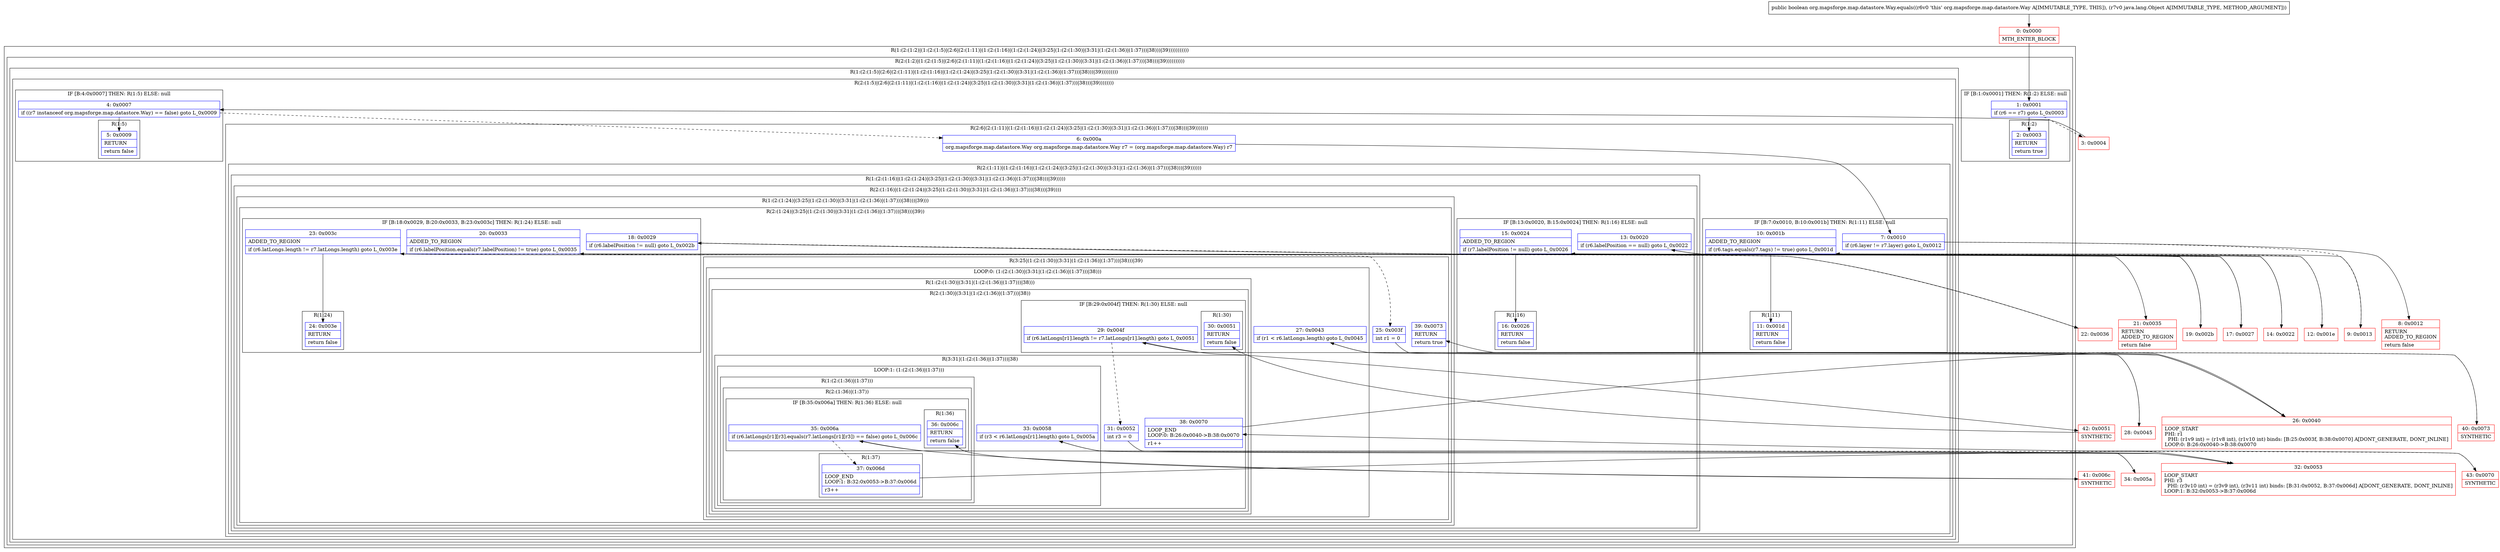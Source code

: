 digraph "CFG fororg.mapsforge.map.datastore.Way.equals(Ljava\/lang\/Object;)Z" {
subgraph cluster_Region_1255662320 {
label = "R(1:(2:(1:2)|(1:(2:(1:5)|(2:6|(2:(1:11)|(1:(2:(1:16)|(1:(2:(1:24)|(3:25|(1:(2:(1:30)|(3:31|(1:(2:(1:36)|(1:37)))|38)))|39)))))))))))";
node [shape=record,color=blue];
subgraph cluster_Region_1490298579 {
label = "R(2:(1:2)|(1:(2:(1:5)|(2:6|(2:(1:11)|(1:(2:(1:16)|(1:(2:(1:24)|(3:25|(1:(2:(1:30)|(3:31|(1:(2:(1:36)|(1:37)))|38)))|39))))))))))";
node [shape=record,color=blue];
subgraph cluster_IfRegion_468880241 {
label = "IF [B:1:0x0001] THEN: R(1:2) ELSE: null";
node [shape=record,color=blue];
Node_1 [shape=record,label="{1\:\ 0x0001|if (r6 == r7) goto L_0x0003\l}"];
subgraph cluster_Region_470067230 {
label = "R(1:2)";
node [shape=record,color=blue];
Node_2 [shape=record,label="{2\:\ 0x0003|RETURN\l|return true\l}"];
}
}
subgraph cluster_Region_1773209868 {
label = "R(1:(2:(1:5)|(2:6|(2:(1:11)|(1:(2:(1:16)|(1:(2:(1:24)|(3:25|(1:(2:(1:30)|(3:31|(1:(2:(1:36)|(1:37)))|38)))|39)))))))))";
node [shape=record,color=blue];
subgraph cluster_Region_279599191 {
label = "R(2:(1:5)|(2:6|(2:(1:11)|(1:(2:(1:16)|(1:(2:(1:24)|(3:25|(1:(2:(1:30)|(3:31|(1:(2:(1:36)|(1:37)))|38)))|39))))))))";
node [shape=record,color=blue];
subgraph cluster_IfRegion_520937520 {
label = "IF [B:4:0x0007] THEN: R(1:5) ELSE: null";
node [shape=record,color=blue];
Node_4 [shape=record,label="{4\:\ 0x0007|if ((r7 instanceof org.mapsforge.map.datastore.Way) == false) goto L_0x0009\l}"];
subgraph cluster_Region_645001111 {
label = "R(1:5)";
node [shape=record,color=blue];
Node_5 [shape=record,label="{5\:\ 0x0009|RETURN\l|return false\l}"];
}
}
subgraph cluster_Region_1502831147 {
label = "R(2:6|(2:(1:11)|(1:(2:(1:16)|(1:(2:(1:24)|(3:25|(1:(2:(1:30)|(3:31|(1:(2:(1:36)|(1:37)))|38)))|39)))))))";
node [shape=record,color=blue];
Node_6 [shape=record,label="{6\:\ 0x000a|org.mapsforge.map.datastore.Way org.mapsforge.map.datastore.Way r7 = (org.mapsforge.map.datastore.Way) r7\l}"];
subgraph cluster_Region_1198091068 {
label = "R(2:(1:11)|(1:(2:(1:16)|(1:(2:(1:24)|(3:25|(1:(2:(1:30)|(3:31|(1:(2:(1:36)|(1:37)))|38)))|39))))))";
node [shape=record,color=blue];
subgraph cluster_IfRegion_549799058 {
label = "IF [B:7:0x0010, B:10:0x001b] THEN: R(1:11) ELSE: null";
node [shape=record,color=blue];
Node_7 [shape=record,label="{7\:\ 0x0010|if (r6.layer != r7.layer) goto L_0x0012\l}"];
Node_10 [shape=record,label="{10\:\ 0x001b|ADDED_TO_REGION\l|if (r6.tags.equals(r7.tags) != true) goto L_0x001d\l}"];
subgraph cluster_Region_96725862 {
label = "R(1:11)";
node [shape=record,color=blue];
Node_11 [shape=record,label="{11\:\ 0x001d|RETURN\l|return false\l}"];
}
}
subgraph cluster_Region_2100729486 {
label = "R(1:(2:(1:16)|(1:(2:(1:24)|(3:25|(1:(2:(1:30)|(3:31|(1:(2:(1:36)|(1:37)))|38)))|39)))))";
node [shape=record,color=blue];
subgraph cluster_Region_1410515944 {
label = "R(2:(1:16)|(1:(2:(1:24)|(3:25|(1:(2:(1:30)|(3:31|(1:(2:(1:36)|(1:37)))|38)))|39))))";
node [shape=record,color=blue];
subgraph cluster_IfRegion_1956881486 {
label = "IF [B:13:0x0020, B:15:0x0024] THEN: R(1:16) ELSE: null";
node [shape=record,color=blue];
Node_13 [shape=record,label="{13\:\ 0x0020|if (r6.labelPosition == null) goto L_0x0022\l}"];
Node_15 [shape=record,label="{15\:\ 0x0024|ADDED_TO_REGION\l|if (r7.labelPosition != null) goto L_0x0026\l}"];
subgraph cluster_Region_1479439069 {
label = "R(1:16)";
node [shape=record,color=blue];
Node_16 [shape=record,label="{16\:\ 0x0026|RETURN\l|return false\l}"];
}
}
subgraph cluster_Region_1110194789 {
label = "R(1:(2:(1:24)|(3:25|(1:(2:(1:30)|(3:31|(1:(2:(1:36)|(1:37)))|38)))|39)))";
node [shape=record,color=blue];
subgraph cluster_Region_191317576 {
label = "R(2:(1:24)|(3:25|(1:(2:(1:30)|(3:31|(1:(2:(1:36)|(1:37)))|38)))|39))";
node [shape=record,color=blue];
subgraph cluster_IfRegion_1084230788 {
label = "IF [B:18:0x0029, B:20:0x0033, B:23:0x003c] THEN: R(1:24) ELSE: null";
node [shape=record,color=blue];
Node_18 [shape=record,label="{18\:\ 0x0029|if (r6.labelPosition != null) goto L_0x002b\l}"];
Node_20 [shape=record,label="{20\:\ 0x0033|ADDED_TO_REGION\l|if (r6.labelPosition.equals(r7.labelPosition) != true) goto L_0x0035\l}"];
Node_23 [shape=record,label="{23\:\ 0x003c|ADDED_TO_REGION\l|if (r6.latLongs.length != r7.latLongs.length) goto L_0x003e\l}"];
subgraph cluster_Region_1235798351 {
label = "R(1:24)";
node [shape=record,color=blue];
Node_24 [shape=record,label="{24\:\ 0x003e|RETURN\l|return false\l}"];
}
}
subgraph cluster_Region_1642319104 {
label = "R(3:25|(1:(2:(1:30)|(3:31|(1:(2:(1:36)|(1:37)))|38)))|39)";
node [shape=record,color=blue];
Node_25 [shape=record,label="{25\:\ 0x003f|int r1 = 0\l}"];
subgraph cluster_LoopRegion_568797588 {
label = "LOOP:0: (1:(2:(1:30)|(3:31|(1:(2:(1:36)|(1:37)))|38)))";
node [shape=record,color=blue];
Node_27 [shape=record,label="{27\:\ 0x0043|if (r1 \< r6.latLongs.length) goto L_0x0045\l}"];
subgraph cluster_Region_1648095805 {
label = "R(1:(2:(1:30)|(3:31|(1:(2:(1:36)|(1:37)))|38)))";
node [shape=record,color=blue];
subgraph cluster_Region_1097270029 {
label = "R(2:(1:30)|(3:31|(1:(2:(1:36)|(1:37)))|38))";
node [shape=record,color=blue];
subgraph cluster_IfRegion_39890049 {
label = "IF [B:29:0x004f] THEN: R(1:30) ELSE: null";
node [shape=record,color=blue];
Node_29 [shape=record,label="{29\:\ 0x004f|if (r6.latLongs[r1].length != r7.latLongs[r1].length) goto L_0x0051\l}"];
subgraph cluster_Region_1879267439 {
label = "R(1:30)";
node [shape=record,color=blue];
Node_30 [shape=record,label="{30\:\ 0x0051|RETURN\l|return false\l}"];
}
}
subgraph cluster_Region_644128141 {
label = "R(3:31|(1:(2:(1:36)|(1:37)))|38)";
node [shape=record,color=blue];
Node_31 [shape=record,label="{31\:\ 0x0052|int r3 = 0\l}"];
subgraph cluster_LoopRegion_1920438043 {
label = "LOOP:1: (1:(2:(1:36)|(1:37)))";
node [shape=record,color=blue];
Node_33 [shape=record,label="{33\:\ 0x0058|if (r3 \< r6.latLongs[r1].length) goto L_0x005a\l}"];
subgraph cluster_Region_2137916817 {
label = "R(1:(2:(1:36)|(1:37)))";
node [shape=record,color=blue];
subgraph cluster_Region_1123658331 {
label = "R(2:(1:36)|(1:37))";
node [shape=record,color=blue];
subgraph cluster_IfRegion_143362443 {
label = "IF [B:35:0x006a] THEN: R(1:36) ELSE: null";
node [shape=record,color=blue];
Node_35 [shape=record,label="{35\:\ 0x006a|if (r6.latLongs[r1][r3].equals(r7.latLongs[r1][r3]) == false) goto L_0x006c\l}"];
subgraph cluster_Region_1006610018 {
label = "R(1:36)";
node [shape=record,color=blue];
Node_36 [shape=record,label="{36\:\ 0x006c|RETURN\l|return false\l}"];
}
}
subgraph cluster_Region_226744216 {
label = "R(1:37)";
node [shape=record,color=blue];
Node_37 [shape=record,label="{37\:\ 0x006d|LOOP_END\lLOOP:1: B:32:0x0053\-\>B:37:0x006d\l|r3++\l}"];
}
}
}
}
Node_38 [shape=record,label="{38\:\ 0x0070|LOOP_END\lLOOP:0: B:26:0x0040\-\>B:38:0x0070\l|r1++\l}"];
}
}
}
}
Node_39 [shape=record,label="{39\:\ 0x0073|RETURN\l|return true\l}"];
}
}
}
}
}
}
}
}
}
}
}
Node_0 [shape=record,color=red,label="{0\:\ 0x0000|MTH_ENTER_BLOCK\l}"];
Node_3 [shape=record,color=red,label="{3\:\ 0x0004}"];
Node_8 [shape=record,color=red,label="{8\:\ 0x0012|RETURN\lADDED_TO_REGION\l|return false\l}"];
Node_9 [shape=record,color=red,label="{9\:\ 0x0013}"];
Node_12 [shape=record,color=red,label="{12\:\ 0x001e}"];
Node_14 [shape=record,color=red,label="{14\:\ 0x0022}"];
Node_17 [shape=record,color=red,label="{17\:\ 0x0027}"];
Node_19 [shape=record,color=red,label="{19\:\ 0x002b}"];
Node_21 [shape=record,color=red,label="{21\:\ 0x0035|RETURN\lADDED_TO_REGION\l|return false\l}"];
Node_22 [shape=record,color=red,label="{22\:\ 0x0036}"];
Node_26 [shape=record,color=red,label="{26\:\ 0x0040|LOOP_START\lPHI: r1 \l  PHI: (r1v9 int) = (r1v8 int), (r1v10 int) binds: [B:25:0x003f, B:38:0x0070] A[DONT_GENERATE, DONT_INLINE]\lLOOP:0: B:26:0x0040\-\>B:38:0x0070\l}"];
Node_28 [shape=record,color=red,label="{28\:\ 0x0045}"];
Node_32 [shape=record,color=red,label="{32\:\ 0x0053|LOOP_START\lPHI: r3 \l  PHI: (r3v10 int) = (r3v9 int), (r3v11 int) binds: [B:31:0x0052, B:37:0x006d] A[DONT_GENERATE, DONT_INLINE]\lLOOP:1: B:32:0x0053\-\>B:37:0x006d\l}"];
Node_34 [shape=record,color=red,label="{34\:\ 0x005a}"];
Node_40 [shape=record,color=red,label="{40\:\ 0x0073|SYNTHETIC\l}"];
Node_41 [shape=record,color=red,label="{41\:\ 0x006c|SYNTHETIC\l}"];
Node_42 [shape=record,color=red,label="{42\:\ 0x0051|SYNTHETIC\l}"];
Node_43 [shape=record,color=red,label="{43\:\ 0x0070|SYNTHETIC\l}"];
MethodNode[shape=record,label="{public boolean org.mapsforge.map.datastore.Way.equals((r6v0 'this' org.mapsforge.map.datastore.Way A[IMMUTABLE_TYPE, THIS]), (r7v0 java.lang.Object A[IMMUTABLE_TYPE, METHOD_ARGUMENT])) }"];
MethodNode -> Node_0;
Node_1 -> Node_2;
Node_1 -> Node_3[style=dashed];
Node_4 -> Node_5;
Node_4 -> Node_6[style=dashed];
Node_6 -> Node_7;
Node_7 -> Node_8;
Node_7 -> Node_9[style=dashed];
Node_10 -> Node_11;
Node_10 -> Node_12[style=dashed];
Node_13 -> Node_14;
Node_13 -> Node_17[style=dashed];
Node_15 -> Node_16;
Node_15 -> Node_17[style=dashed];
Node_18 -> Node_19;
Node_18 -> Node_22[style=dashed];
Node_20 -> Node_21;
Node_20 -> Node_22[style=dashed];
Node_23 -> Node_24;
Node_23 -> Node_25[style=dashed];
Node_25 -> Node_26;
Node_27 -> Node_28;
Node_27 -> Node_40[style=dashed];
Node_29 -> Node_31[style=dashed];
Node_29 -> Node_42;
Node_31 -> Node_32;
Node_33 -> Node_34;
Node_33 -> Node_43[style=dashed];
Node_35 -> Node_37[style=dashed];
Node_35 -> Node_41;
Node_37 -> Node_32;
Node_38 -> Node_26;
Node_0 -> Node_1;
Node_3 -> Node_4;
Node_9 -> Node_10;
Node_12 -> Node_13;
Node_14 -> Node_15;
Node_17 -> Node_18;
Node_19 -> Node_20;
Node_22 -> Node_23;
Node_26 -> Node_27;
Node_28 -> Node_29;
Node_32 -> Node_33;
Node_34 -> Node_35;
Node_40 -> Node_39;
Node_41 -> Node_36;
Node_42 -> Node_30;
Node_43 -> Node_38;
}

